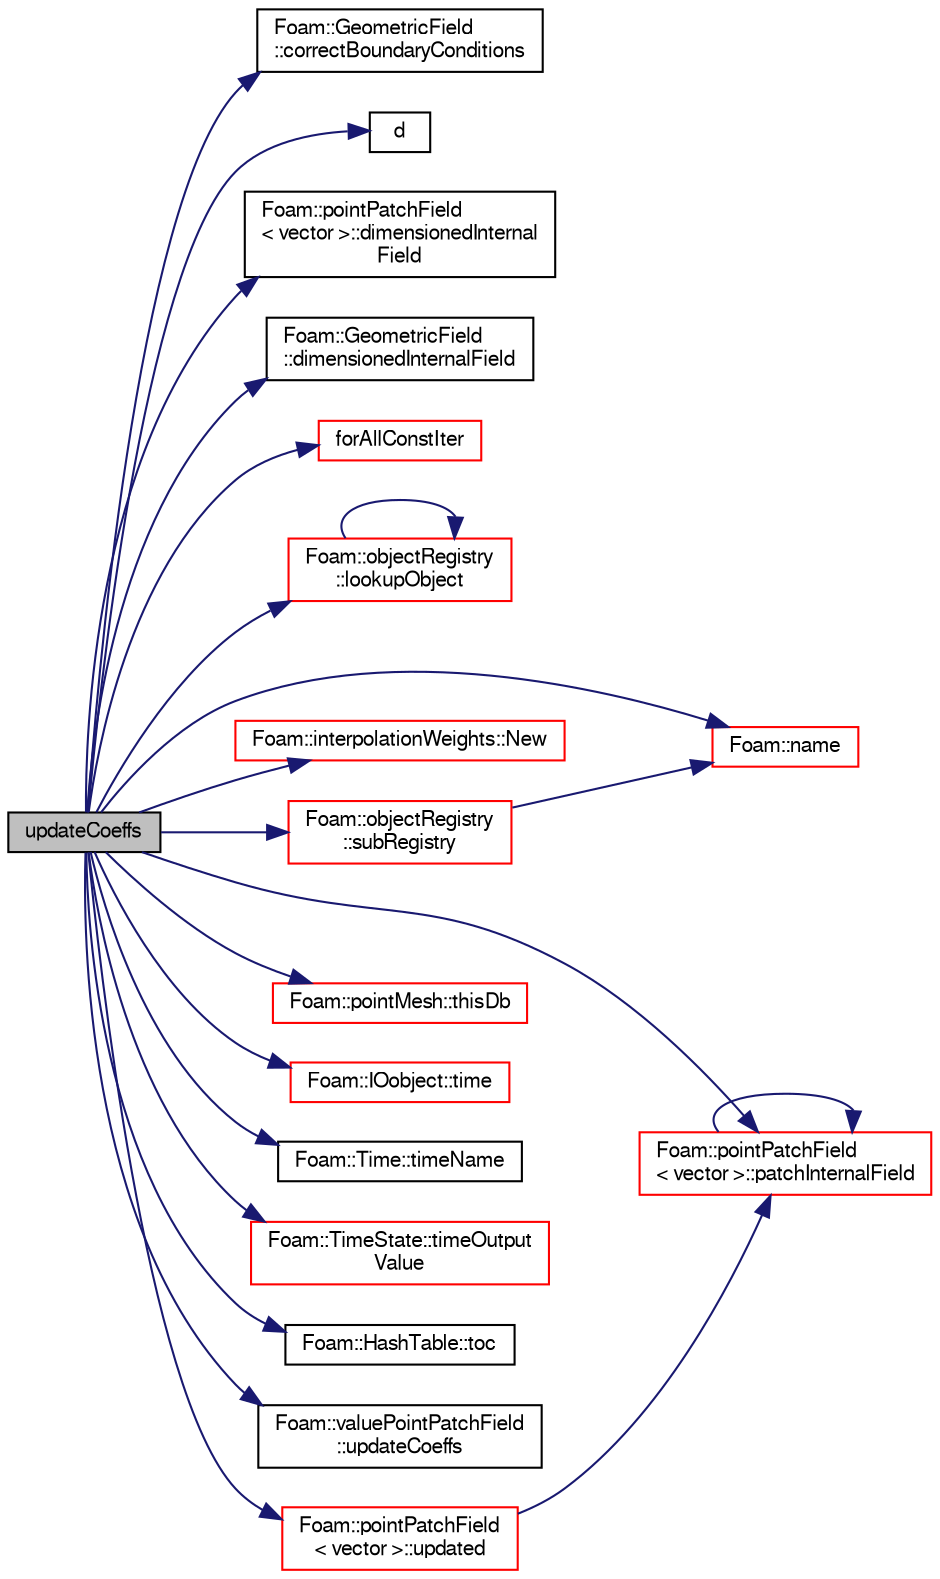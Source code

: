 digraph "updateCoeffs"
{
  bgcolor="transparent";
  edge [fontname="FreeSans",fontsize="10",labelfontname="FreeSans",labelfontsize="10"];
  node [fontname="FreeSans",fontsize="10",shape=record];
  rankdir="LR";
  Node435 [label="updateCoeffs",height=0.2,width=0.4,color="black", fillcolor="grey75", style="filled", fontcolor="black"];
  Node435 -> Node436 [color="midnightblue",fontsize="10",style="solid",fontname="FreeSans"];
  Node436 [label="Foam::GeometricField\l::correctBoundaryConditions",height=0.2,width=0.4,color="black",URL="$a22434.html#acaf6878ef900e593c4b20812f1b567d6",tooltip="Correct boundary field. "];
  Node435 -> Node437 [color="midnightblue",fontsize="10",style="solid",fontname="FreeSans"];
  Node437 [label="d",height=0.2,width=0.4,color="black",URL="$a38951.html#aa182a9055736468dd160f12649a01fd1"];
  Node435 -> Node438 [color="midnightblue",fontsize="10",style="solid",fontname="FreeSans"];
  Node438 [label="Foam::pointPatchField\l\< vector \>::dimensionedInternal\lField",height=0.2,width=0.4,color="black",URL="$a22946.html#ab736cefcc694e7c262ad4d1dabcd5e79",tooltip="Return dimensioned internal field reference. "];
  Node435 -> Node439 [color="midnightblue",fontsize="10",style="solid",fontname="FreeSans"];
  Node439 [label="Foam::GeometricField\l::dimensionedInternalField",height=0.2,width=0.4,color="black",URL="$a22434.html#a92f45aec34e72d1a1d892e79e99766a7",tooltip="Return dimensioned internal field. "];
  Node435 -> Node440 [color="midnightblue",fontsize="10",style="solid",fontname="FreeSans"];
  Node440 [label="forAllConstIter",height=0.2,width=0.4,color="red",URL="$a38141.html#ae21e2836509b0fa7f7cedf6493b11b09"];
  Node435 -> Node742 [color="midnightblue",fontsize="10",style="solid",fontname="FreeSans"];
  Node742 [label="Foam::objectRegistry\l::lookupObject",height=0.2,width=0.4,color="red",URL="$a26326.html#a8b49296f8410366342c524250612c2aa",tooltip="Lookup and return the object of the given Type. "];
  Node742 -> Node742 [color="midnightblue",fontsize="10",style="solid",fontname="FreeSans"];
  Node435 -> Node621 [color="midnightblue",fontsize="10",style="solid",fontname="FreeSans"];
  Node621 [label="Foam::name",height=0.2,width=0.4,color="red",URL="$a21124.html#adcb0df2bd4953cb6bb390272d8263c3a",tooltip="Return a string representation of a complex. "];
  Node435 -> Node747 [color="midnightblue",fontsize="10",style="solid",fontname="FreeSans"];
  Node747 [label="Foam::interpolationWeights::New",height=0.2,width=0.4,color="red",URL="$a26750.html#a9c16f96eb264349faebd1e04f84fc996",tooltip="Return a reference to the selected interpolationWeights. "];
  Node435 -> Node749 [color="midnightblue",fontsize="10",style="solid",fontname="FreeSans"];
  Node749 [label="Foam::pointPatchField\l\< vector \>::patchInternalField",height=0.2,width=0.4,color="red",URL="$a22946.html#acb7f087df7d84101b86667e2a5a78997",tooltip="Return field created from appropriate internal field values. "];
  Node749 -> Node749 [color="midnightblue",fontsize="10",style="solid",fontname="FreeSans"];
  Node435 -> Node751 [color="midnightblue",fontsize="10",style="solid",fontname="FreeSans"];
  Node751 [label="Foam::objectRegistry\l::subRegistry",height=0.2,width=0.4,color="red",URL="$a26326.html#a43332aab593e47d90d329357fd0adafe",tooltip="Lookup and return a const sub-objectRegistry. Optionally create. "];
  Node751 -> Node621 [color="midnightblue",fontsize="10",style="solid",fontname="FreeSans"];
  Node435 -> Node753 [color="midnightblue",fontsize="10",style="solid",fontname="FreeSans"];
  Node753 [label="Foam::pointMesh::thisDb",height=0.2,width=0.4,color="red",URL="$a27246.html#a5f5bc984783118ded801fa381b2a4719",tooltip="Return database. For now is its polyMesh. "];
  Node435 -> Node692 [color="midnightblue",fontsize="10",style="solid",fontname="FreeSans"];
  Node692 [label="Foam::IOobject::time",height=0.2,width=0.4,color="red",URL="$a26142.html#a1ed86245b170b9f651f62650b1827500",tooltip="Return time. "];
  Node435 -> Node764 [color="midnightblue",fontsize="10",style="solid",fontname="FreeSans"];
  Node764 [label="Foam::Time::timeName",height=0.2,width=0.4,color="black",URL="$a26350.html#ad9d86fef6eca18797c786726cf925179",tooltip="Return time name of given scalar time. "];
  Node435 -> Node765 [color="midnightblue",fontsize="10",style="solid",fontname="FreeSans"];
  Node765 [label="Foam::TimeState::timeOutput\lValue",height=0.2,width=0.4,color="red",URL="$a26362.html#a62127fab330c01695c0dd1691c6b6ce3",tooltip="Return current time value. "];
  Node435 -> Node766 [color="midnightblue",fontsize="10",style="solid",fontname="FreeSans"];
  Node766 [label="Foam::HashTable::toc",height=0.2,width=0.4,color="black",URL="$a25702.html#a1717015c0033bc9eed654353eed0461b",tooltip="Return the table of contents. "];
  Node435 -> Node767 [color="midnightblue",fontsize="10",style="solid",fontname="FreeSans"];
  Node767 [label="Foam::valuePointPatchField\l::updateCoeffs",height=0.2,width=0.4,color="black",URL="$a26574.html#a7e24eafac629d3733181cd942d4c902f",tooltip="Update the coefficients associated with the patch field. "];
  Node435 -> Node768 [color="midnightblue",fontsize="10",style="solid",fontname="FreeSans"];
  Node768 [label="Foam::pointPatchField\l\< vector \>::updated",height=0.2,width=0.4,color="red",URL="$a22946.html#adb515d6ca9be66613efaaeb72c9709db",tooltip="Return true if the boundary condition has already been updated. "];
  Node768 -> Node749 [color="midnightblue",fontsize="10",style="solid",fontname="FreeSans"];
}
